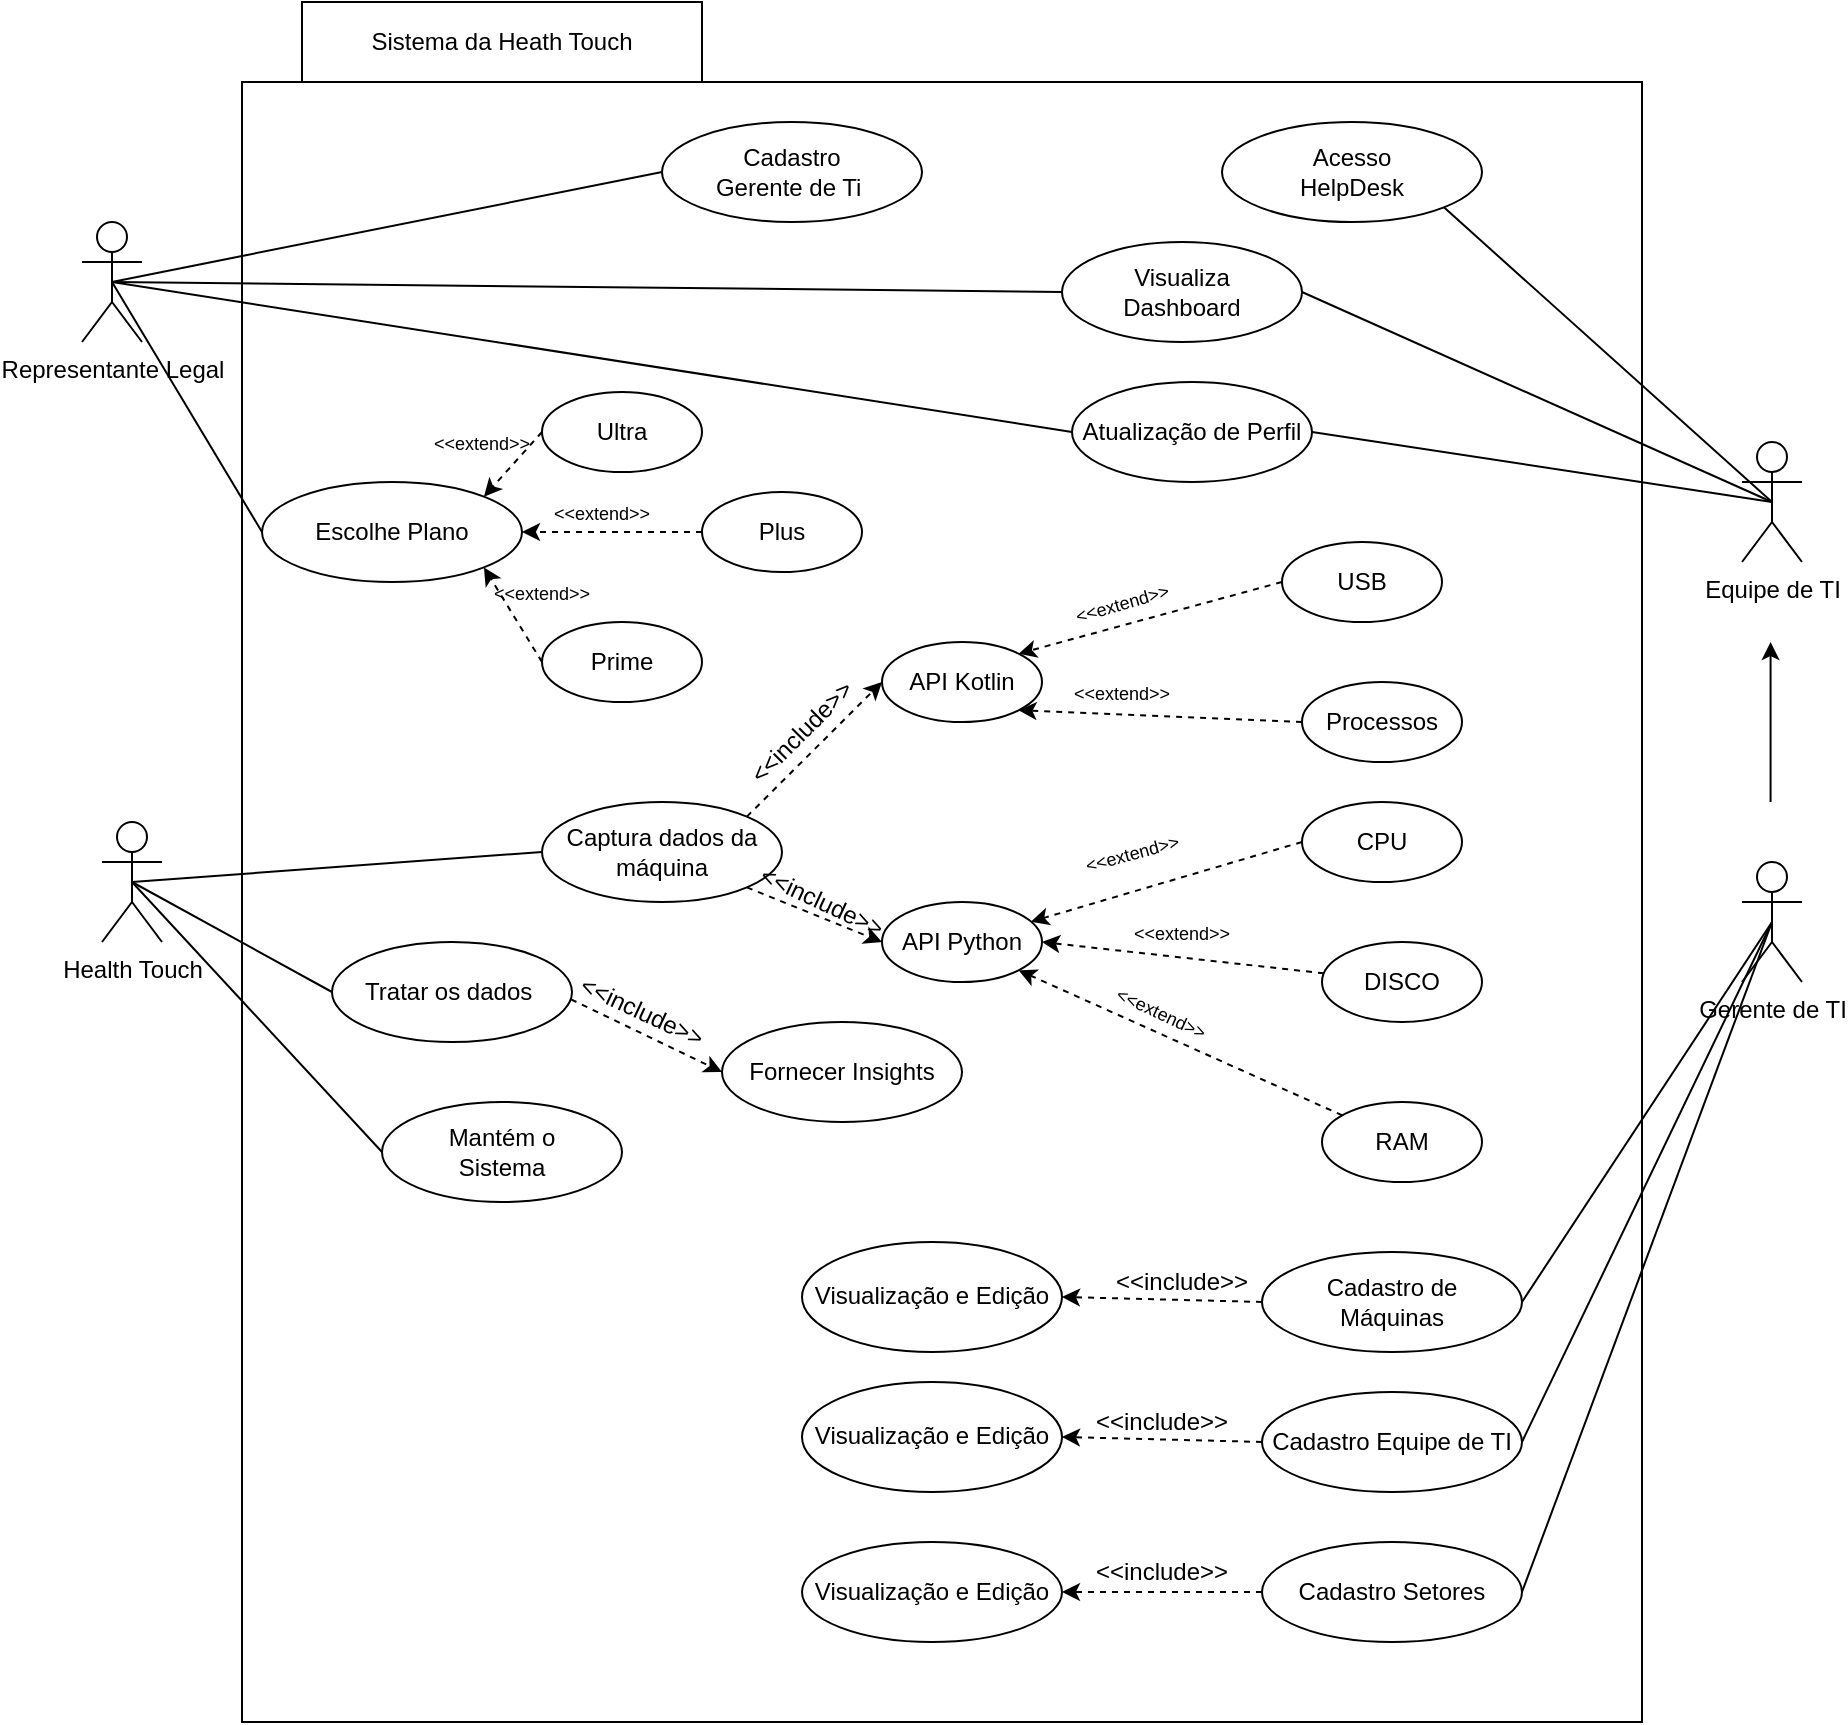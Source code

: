 <mxfile version="22.0.6" type="device">
  <diagram name="Página-1" id="TzQGWhrRq3P_4GPnMDOJ">
    <mxGraphModel dx="1764" dy="1064" grid="0" gridSize="10" guides="1" tooltips="1" connect="1" arrows="1" fold="1" page="0" pageScale="1" pageWidth="827" pageHeight="1169" math="0" shadow="0">
      <root>
        <mxCell id="0" />
        <mxCell id="1" parent="0" />
        <mxCell id="eNKc9XrcHKWjU5zMkzVL-1" value="" style="rounded=0;whiteSpace=wrap;html=1;labelBackgroundColor=none;" parent="1" vertex="1">
          <mxGeometry x="130" y="200" width="700" height="820" as="geometry" />
        </mxCell>
        <mxCell id="eNKc9XrcHKWjU5zMkzVL-2" value="" style="rounded=0;whiteSpace=wrap;html=1;labelBackgroundColor=none;" parent="1" vertex="1">
          <mxGeometry x="160" y="160" width="200" height="40" as="geometry" />
        </mxCell>
        <mxCell id="eNKc9XrcHKWjU5zMkzVL-3" value="Representante Legal" style="shape=umlActor;verticalLabelPosition=bottom;verticalAlign=top;html=1;outlineConnect=0;labelBackgroundColor=none;" parent="1" vertex="1">
          <mxGeometry x="50" y="270" width="30" height="60" as="geometry" />
        </mxCell>
        <mxCell id="eNKc9XrcHKWjU5zMkzVL-8" value="Sistema da Heath Touch" style="text;html=1;strokeColor=none;fillColor=none;align=center;verticalAlign=middle;whiteSpace=wrap;rounded=0;labelBackgroundColor=none;" parent="1" vertex="1">
          <mxGeometry x="175" y="165" width="170" height="30" as="geometry" />
        </mxCell>
        <mxCell id="eNKc9XrcHKWjU5zMkzVL-9" value="Cadastro &lt;br&gt;Gerente de Ti&amp;nbsp;" style="ellipse;whiteSpace=wrap;html=1;labelBackgroundColor=none;" parent="1" vertex="1">
          <mxGeometry x="340" y="220" width="130" height="50" as="geometry" />
        </mxCell>
        <mxCell id="eNKc9XrcHKWjU5zMkzVL-10" value="Atualização de Perfil" style="ellipse;whiteSpace=wrap;html=1;labelBackgroundColor=none;" parent="1" vertex="1">
          <mxGeometry x="545" y="350" width="120" height="50" as="geometry" />
        </mxCell>
        <mxCell id="IYecwTDi1rLfYt1T4-kQ-1" value="Visualiza&lt;br&gt;Dashboard" style="ellipse;whiteSpace=wrap;html=1;labelBackgroundColor=none;" parent="1" vertex="1">
          <mxGeometry x="540" y="280" width="120" height="50" as="geometry" />
        </mxCell>
        <mxCell id="IYecwTDi1rLfYt1T4-kQ-3" value="" style="endArrow=none;html=1;rounded=0;exitX=0.5;exitY=0.5;exitDx=0;exitDy=0;exitPerimeter=0;entryX=0;entryY=0.5;entryDx=0;entryDy=0;labelBackgroundColor=none;fontColor=default;" parent="1" source="eNKc9XrcHKWjU5zMkzVL-3" target="eNKc9XrcHKWjU5zMkzVL-9" edge="1">
          <mxGeometry width="50" height="50" relative="1" as="geometry">
            <mxPoint x="190" y="330" as="sourcePoint" />
            <mxPoint x="240" y="280" as="targetPoint" />
          </mxGeometry>
        </mxCell>
        <mxCell id="IYecwTDi1rLfYt1T4-kQ-4" value="" style="endArrow=none;html=1;rounded=0;exitX=0.5;exitY=0.5;exitDx=0;exitDy=0;exitPerimeter=0;entryX=0;entryY=0.5;entryDx=0;entryDy=0;labelBackgroundColor=none;fontColor=default;" parent="1" source="eNKc9XrcHKWjU5zMkzVL-3" target="eNKc9XrcHKWjU5zMkzVL-10" edge="1">
          <mxGeometry width="50" height="50" relative="1" as="geometry">
            <mxPoint x="105" y="310" as="sourcePoint" />
            <mxPoint x="330" y="275" as="targetPoint" />
          </mxGeometry>
        </mxCell>
        <mxCell id="IYecwTDi1rLfYt1T4-kQ-5" value="" style="endArrow=none;html=1;rounded=0;exitX=0.5;exitY=0.5;exitDx=0;exitDy=0;exitPerimeter=0;entryX=0;entryY=0.5;entryDx=0;entryDy=0;labelBackgroundColor=none;fontColor=default;" parent="1" source="eNKc9XrcHKWjU5zMkzVL-3" target="IYecwTDi1rLfYt1T4-kQ-1" edge="1">
          <mxGeometry width="50" height="50" relative="1" as="geometry">
            <mxPoint x="115" y="320" as="sourcePoint" />
            <mxPoint x="340" y="285" as="targetPoint" />
          </mxGeometry>
        </mxCell>
        <mxCell id="IYecwTDi1rLfYt1T4-kQ-6" value="" style="endArrow=none;html=1;rounded=0;exitX=0.5;exitY=0.5;exitDx=0;exitDy=0;exitPerimeter=0;entryX=1;entryY=0.5;entryDx=0;entryDy=0;labelBackgroundColor=none;fontColor=default;" parent="1" source="eNKc9XrcHKWjU5zMkzVL-5" target="eNKc9XrcHKWjU5zMkzVL-10" edge="1">
          <mxGeometry width="50" height="50" relative="1" as="geometry">
            <mxPoint x="250" y="500" as="sourcePoint" />
            <mxPoint x="300" y="450" as="targetPoint" />
          </mxGeometry>
        </mxCell>
        <mxCell id="IYecwTDi1rLfYt1T4-kQ-7" value="" style="endArrow=none;html=1;rounded=0;exitX=0.5;exitY=0.5;exitDx=0;exitDy=0;exitPerimeter=0;entryX=1;entryY=0.5;entryDx=0;entryDy=0;labelBackgroundColor=none;fontColor=default;" parent="1" source="eNKc9XrcHKWjU5zMkzVL-5" target="IYecwTDi1rLfYt1T4-kQ-1" edge="1">
          <mxGeometry width="50" height="50" relative="1" as="geometry">
            <mxPoint x="105" y="510" as="sourcePoint" />
            <mxPoint x="320" y="450" as="targetPoint" />
          </mxGeometry>
        </mxCell>
        <mxCell id="IYecwTDi1rLfYt1T4-kQ-9" value="" style="group;labelBackgroundColor=none;" parent="1" vertex="1" connectable="0">
          <mxGeometry x="880" y="380" width="30" height="270" as="geometry" />
        </mxCell>
        <mxCell id="eNKc9XrcHKWjU5zMkzVL-4" value="Gerente de TI" style="shape=umlActor;verticalLabelPosition=bottom;verticalAlign=top;html=1;outlineConnect=0;labelBackgroundColor=none;" parent="IYecwTDi1rLfYt1T4-kQ-9" vertex="1">
          <mxGeometry y="210" width="30" height="60" as="geometry" />
        </mxCell>
        <mxCell id="eNKc9XrcHKWjU5zMkzVL-5" value="Equipe de TI" style="shape=umlActor;verticalLabelPosition=bottom;verticalAlign=top;html=1;outlineConnect=0;labelBackgroundColor=none;" parent="IYecwTDi1rLfYt1T4-kQ-9" vertex="1">
          <mxGeometry width="30" height="60" as="geometry" />
        </mxCell>
        <mxCell id="eNKc9XrcHKWjU5zMkzVL-7" value="" style="endArrow=classic;html=1;rounded=0;labelBackgroundColor=none;fontColor=default;" parent="IYecwTDi1rLfYt1T4-kQ-9" edge="1">
          <mxGeometry width="50" height="50" relative="1" as="geometry">
            <mxPoint x="14.29" y="180" as="sourcePoint" />
            <mxPoint x="14.29" y="100" as="targetPoint" />
          </mxGeometry>
        </mxCell>
        <mxCell id="IYecwTDi1rLfYt1T4-kQ-14" value="" style="endArrow=none;html=1;rounded=0;entryX=0.5;entryY=0.5;entryDx=0;entryDy=0;entryPerimeter=0;exitX=1;exitY=0.5;exitDx=0;exitDy=0;labelBackgroundColor=none;fontColor=default;" parent="1" source="IYecwTDi1rLfYt1T4-kQ-13" target="eNKc9XrcHKWjU5zMkzVL-4" edge="1">
          <mxGeometry width="50" height="50" relative="1" as="geometry">
            <mxPoint x="320" y="600" as="sourcePoint" />
            <mxPoint x="370" y="550" as="targetPoint" />
          </mxGeometry>
        </mxCell>
        <mxCell id="IYecwTDi1rLfYt1T4-kQ-15" value="" style="endArrow=none;html=1;rounded=0;entryX=0.5;entryY=0.5;entryDx=0;entryDy=0;entryPerimeter=0;exitX=1;exitY=0.5;exitDx=0;exitDy=0;labelBackgroundColor=none;fontColor=default;" parent="1" source="IYecwTDi1rLfYt1T4-kQ-11" target="eNKc9XrcHKWjU5zMkzVL-4" edge="1">
          <mxGeometry width="50" height="50" relative="1" as="geometry">
            <mxPoint x="470" y="615" as="sourcePoint" />
            <mxPoint x="725" y="630" as="targetPoint" />
          </mxGeometry>
        </mxCell>
        <mxCell id="IYecwTDi1rLfYt1T4-kQ-16" value="" style="endArrow=none;html=1;rounded=0;entryX=0.5;entryY=0.5;entryDx=0;entryDy=0;entryPerimeter=0;exitX=1;exitY=0.5;exitDx=0;exitDy=0;labelBackgroundColor=none;fontColor=default;" parent="1" source="IYecwTDi1rLfYt1T4-kQ-12" target="eNKc9XrcHKWjU5zMkzVL-4" edge="1">
          <mxGeometry width="50" height="50" relative="1" as="geometry">
            <mxPoint x="480" y="625" as="sourcePoint" />
            <mxPoint x="735" y="640" as="targetPoint" />
          </mxGeometry>
        </mxCell>
        <mxCell id="bLp1pUF_GGz9j-9rpTH8-1" value="Health Touch" style="shape=umlActor;verticalLabelPosition=bottom;verticalAlign=top;html=1;outlineConnect=0;labelBackgroundColor=none;" parent="1" vertex="1">
          <mxGeometry x="60" y="570" width="30" height="60" as="geometry" />
        </mxCell>
        <mxCell id="bLp1pUF_GGz9j-9rpTH8-7" value="Captura dados da máquina" style="ellipse;whiteSpace=wrap;html=1;labelBackgroundColor=none;" parent="1" vertex="1">
          <mxGeometry x="280" y="560" width="120" height="50" as="geometry" />
        </mxCell>
        <mxCell id="bLp1pUF_GGz9j-9rpTH8-8" value="Tratar os dados&amp;nbsp;" style="ellipse;whiteSpace=wrap;html=1;labelBackgroundColor=none;" parent="1" vertex="1">
          <mxGeometry x="175" y="630" width="120" height="50" as="geometry" />
        </mxCell>
        <mxCell id="bLp1pUF_GGz9j-9rpTH8-10" value="" style="endArrow=none;html=1;rounded=0;exitX=0.5;exitY=0.5;exitDx=0;exitDy=0;exitPerimeter=0;entryX=0;entryY=0.5;entryDx=0;entryDy=0;labelBackgroundColor=none;fontColor=default;" parent="1" source="bLp1pUF_GGz9j-9rpTH8-1" target="bLp1pUF_GGz9j-9rpTH8-7" edge="1">
          <mxGeometry width="50" height="50" relative="1" as="geometry">
            <mxPoint x="240" y="660" as="sourcePoint" />
            <mxPoint x="290" y="610" as="targetPoint" />
          </mxGeometry>
        </mxCell>
        <mxCell id="bLp1pUF_GGz9j-9rpTH8-11" value="" style="endArrow=none;html=1;rounded=0;entryX=0;entryY=0.5;entryDx=0;entryDy=0;exitX=0.5;exitY=0.5;exitDx=0;exitDy=0;exitPerimeter=0;labelBackgroundColor=none;fontColor=default;" parent="1" source="bLp1pUF_GGz9j-9rpTH8-1" target="bLp1pUF_GGz9j-9rpTH8-8" edge="1">
          <mxGeometry width="50" height="50" relative="1" as="geometry">
            <mxPoint x="80" y="600" as="sourcePoint" />
            <mxPoint x="185" y="555" as="targetPoint" />
          </mxGeometry>
        </mxCell>
        <mxCell id="dobiGwJOMX_CLML3NSXw-3" value="" style="group;labelBackgroundColor=none;" parent="1" vertex="1" connectable="0">
          <mxGeometry x="175" y="779.998" width="595" height="200.002" as="geometry" />
        </mxCell>
        <mxCell id="bLp1pUF_GGz9j-9rpTH8-3" value="" style="group;labelBackgroundColor=none;" parent="dobiGwJOMX_CLML3NSXw-3" vertex="1" connectable="0">
          <mxGeometry x="245" width="350" height="200.002" as="geometry" />
        </mxCell>
        <mxCell id="IYecwTDi1rLfYt1T4-kQ-11" value="Cadastro Equipe de TI" style="ellipse;whiteSpace=wrap;html=1;labelBackgroundColor=none;" parent="bLp1pUF_GGz9j-9rpTH8-3" vertex="1">
          <mxGeometry x="220" y="74.982" width="130" height="50" as="geometry" />
        </mxCell>
        <mxCell id="IYecwTDi1rLfYt1T4-kQ-13" value="Cadastro de&lt;br&gt;Máquinas" style="ellipse;whiteSpace=wrap;html=1;labelBackgroundColor=none;" parent="bLp1pUF_GGz9j-9rpTH8-3" vertex="1">
          <mxGeometry x="220" y="4.982" width="130" height="50" as="geometry" />
        </mxCell>
        <mxCell id="IYecwTDi1rLfYt1T4-kQ-19" value="" style="endArrow=classic;html=1;rounded=0;exitX=0;exitY=0.5;exitDx=0;exitDy=0;entryX=1;entryY=0.5;entryDx=0;entryDy=0;dashed=1;labelBackgroundColor=none;fontColor=default;" parent="bLp1pUF_GGz9j-9rpTH8-3" source="IYecwTDi1rLfYt1T4-kQ-13" target="IYecwTDi1rLfYt1T4-kQ-20" edge="1">
          <mxGeometry width="50" height="50" relative="1" as="geometry">
            <mxPoint x="150" y="-35.018" as="sourcePoint" />
            <mxPoint x="200" y="-85.018" as="targetPoint" />
          </mxGeometry>
        </mxCell>
        <mxCell id="IYecwTDi1rLfYt1T4-kQ-20" value="Visualização e Edição" style="ellipse;whiteSpace=wrap;html=1;labelBackgroundColor=none;" parent="bLp1pUF_GGz9j-9rpTH8-3" vertex="1">
          <mxGeometry x="-10" width="130" height="54.98" as="geometry" />
        </mxCell>
        <mxCell id="IYecwTDi1rLfYt1T4-kQ-24" value="&amp;lt;&amp;lt;include&amp;gt;&amp;gt;" style="text;html=1;strokeColor=none;fillColor=none;align=center;verticalAlign=middle;whiteSpace=wrap;rounded=0;rotation=0;labelBackgroundColor=none;" parent="bLp1pUF_GGz9j-9rpTH8-3" vertex="1">
          <mxGeometry x="150" y="4.982" width="60" height="30" as="geometry" />
        </mxCell>
        <mxCell id="IYecwTDi1rLfYt1T4-kQ-25" value="&amp;lt;&amp;lt;include&amp;gt;&amp;gt;" style="text;html=1;strokeColor=none;fillColor=none;align=center;verticalAlign=middle;whiteSpace=wrap;rounded=0;rotation=0;labelBackgroundColor=none;" parent="bLp1pUF_GGz9j-9rpTH8-3" vertex="1">
          <mxGeometry x="140" y="74.982" width="60" height="30" as="geometry" />
        </mxCell>
        <mxCell id="IYecwTDi1rLfYt1T4-kQ-26" value="&amp;lt;&amp;lt;include&amp;gt;&amp;gt;" style="text;html=1;strokeColor=none;fillColor=none;align=center;verticalAlign=middle;whiteSpace=wrap;rounded=0;rotation=0;labelBackgroundColor=none;" parent="bLp1pUF_GGz9j-9rpTH8-3" vertex="1">
          <mxGeometry x="140" y="150.002" width="60" height="30" as="geometry" />
        </mxCell>
        <mxCell id="bLp1pUF_GGz9j-9rpTH8-4" value="Visualização e Edição" style="ellipse;whiteSpace=wrap;html=1;labelBackgroundColor=none;" parent="bLp1pUF_GGz9j-9rpTH8-3" vertex="1">
          <mxGeometry x="-10" y="70" width="130" height="54.98" as="geometry" />
        </mxCell>
        <mxCell id="IYecwTDi1rLfYt1T4-kQ-21" value="" style="endArrow=classic;html=1;rounded=0;exitX=0;exitY=0.5;exitDx=0;exitDy=0;entryX=1;entryY=0.5;entryDx=0;entryDy=0;dashed=1;labelBackgroundColor=none;fontColor=default;" parent="bLp1pUF_GGz9j-9rpTH8-3" source="IYecwTDi1rLfYt1T4-kQ-11" target="bLp1pUF_GGz9j-9rpTH8-4" edge="1">
          <mxGeometry width="50" height="50" relative="1" as="geometry">
            <mxPoint x="230" y="39.982" as="sourcePoint" />
            <mxPoint x="130" y="59.982" as="targetPoint" />
          </mxGeometry>
        </mxCell>
        <mxCell id="IYecwTDi1rLfYt1T4-kQ-12" value="Cadastro Setores" style="ellipse;whiteSpace=wrap;html=1;labelBackgroundColor=none;" parent="bLp1pUF_GGz9j-9rpTH8-3" vertex="1">
          <mxGeometry x="220" y="150.002" width="130" height="50" as="geometry" />
        </mxCell>
        <mxCell id="bLp1pUF_GGz9j-9rpTH8-5" value="Visualização e Edição" style="ellipse;whiteSpace=wrap;html=1;labelBackgroundColor=none;" parent="bLp1pUF_GGz9j-9rpTH8-3" vertex="1">
          <mxGeometry x="-10" y="150.002" width="130" height="50" as="geometry" />
        </mxCell>
        <mxCell id="IYecwTDi1rLfYt1T4-kQ-22" value="" style="endArrow=classic;html=1;rounded=0;exitX=0;exitY=0.5;exitDx=0;exitDy=0;entryX=1;entryY=0.5;entryDx=0;entryDy=0;dashed=1;labelBackgroundColor=none;fontColor=default;" parent="bLp1pUF_GGz9j-9rpTH8-3" source="IYecwTDi1rLfYt1T4-kQ-12" target="bLp1pUF_GGz9j-9rpTH8-5" edge="1">
          <mxGeometry width="50" height="50" relative="1" as="geometry">
            <mxPoint x="240" y="-80.018" as="sourcePoint" />
            <mxPoint x="140" y="-60.018" as="targetPoint" />
          </mxGeometry>
        </mxCell>
        <mxCell id="dobiGwJOMX_CLML3NSXw-4" value="API Kotlin" style="ellipse;whiteSpace=wrap;html=1;labelBackgroundColor=none;" parent="1" vertex="1">
          <mxGeometry x="450" y="480" width="80" height="40" as="geometry" />
        </mxCell>
        <mxCell id="dobiGwJOMX_CLML3NSXw-5" value="API Python" style="ellipse;whiteSpace=wrap;html=1;labelBackgroundColor=none;" parent="1" vertex="1">
          <mxGeometry x="450" y="610" width="80" height="40" as="geometry" />
        </mxCell>
        <mxCell id="dobiGwJOMX_CLML3NSXw-8" value="" style="endArrow=classic;html=1;rounded=0;entryX=0;entryY=0.5;entryDx=0;entryDy=0;dashed=1;exitX=1;exitY=1;exitDx=0;exitDy=0;labelBackgroundColor=none;fontColor=default;" parent="1" source="bLp1pUF_GGz9j-9rpTH8-7" target="dobiGwJOMX_CLML3NSXw-5" edge="1">
          <mxGeometry width="50" height="50" relative="1" as="geometry">
            <mxPoint x="305" y="819.998" as="sourcePoint" />
            <mxPoint x="420" y="886.998" as="targetPoint" />
          </mxGeometry>
        </mxCell>
        <mxCell id="dobiGwJOMX_CLML3NSXw-9" value="" style="endArrow=classic;html=1;rounded=0;entryX=0;entryY=0.5;entryDx=0;entryDy=0;dashed=1;exitX=1;exitY=0;exitDx=0;exitDy=0;labelBackgroundColor=none;fontColor=default;" parent="1" source="bLp1pUF_GGz9j-9rpTH8-7" target="dobiGwJOMX_CLML3NSXw-4" edge="1">
          <mxGeometry width="50" height="50" relative="1" as="geometry">
            <mxPoint x="392" y="573" as="sourcePoint" />
            <mxPoint x="443" y="600" as="targetPoint" />
          </mxGeometry>
        </mxCell>
        <mxCell id="dobiGwJOMX_CLML3NSXw-11" value="RAM" style="ellipse;whiteSpace=wrap;html=1;labelBackgroundColor=none;" parent="1" vertex="1">
          <mxGeometry x="670" y="710" width="80" height="40" as="geometry" />
        </mxCell>
        <mxCell id="dobiGwJOMX_CLML3NSXw-12" value="CPU" style="ellipse;whiteSpace=wrap;html=1;labelBackgroundColor=none;" parent="1" vertex="1">
          <mxGeometry x="660" y="560" width="80" height="40" as="geometry" />
        </mxCell>
        <mxCell id="dobiGwJOMX_CLML3NSXw-13" value="DISCO" style="ellipse;whiteSpace=wrap;html=1;labelBackgroundColor=none;" parent="1" vertex="1">
          <mxGeometry x="670" y="630" width="80" height="40" as="geometry" />
        </mxCell>
        <mxCell id="dobiGwJOMX_CLML3NSXw-14" value="" style="endArrow=classic;html=1;rounded=0;entryX=1;entryY=1;entryDx=0;entryDy=0;dashed=1;labelBackgroundColor=none;fontColor=default;" parent="1" source="dobiGwJOMX_CLML3NSXw-11" target="dobiGwJOMX_CLML3NSXw-5" edge="1">
          <mxGeometry width="50" height="50" relative="1" as="geometry">
            <mxPoint x="392" y="573" as="sourcePoint" />
            <mxPoint x="453" y="650" as="targetPoint" />
          </mxGeometry>
        </mxCell>
        <mxCell id="dobiGwJOMX_CLML3NSXw-15" value="" style="endArrow=classic;html=1;rounded=0;entryX=1;entryY=0.5;entryDx=0;entryDy=0;dashed=1;labelBackgroundColor=none;fontColor=default;" parent="1" source="dobiGwJOMX_CLML3NSXw-13" target="dobiGwJOMX_CLML3NSXw-5" edge="1">
          <mxGeometry width="50" height="50" relative="1" as="geometry">
            <mxPoint x="544" y="692" as="sourcePoint" />
            <mxPoint x="521" y="664" as="targetPoint" />
          </mxGeometry>
        </mxCell>
        <mxCell id="dobiGwJOMX_CLML3NSXw-16" value="" style="endArrow=classic;html=1;rounded=0;dashed=1;exitX=0;exitY=0.5;exitDx=0;exitDy=0;labelBackgroundColor=none;fontColor=default;" parent="1" source="dobiGwJOMX_CLML3NSXw-12" target="dobiGwJOMX_CLML3NSXw-5" edge="1">
          <mxGeometry width="50" height="50" relative="1" as="geometry">
            <mxPoint x="554" y="702" as="sourcePoint" />
            <mxPoint x="531" y="674" as="targetPoint" />
          </mxGeometry>
        </mxCell>
        <mxCell id="dobiGwJOMX_CLML3NSXw-17" value="USB" style="ellipse;whiteSpace=wrap;html=1;labelBackgroundColor=none;" parent="1" vertex="1">
          <mxGeometry x="650" y="430" width="80" height="40" as="geometry" />
        </mxCell>
        <mxCell id="dobiGwJOMX_CLML3NSXw-18" value="" style="endArrow=classic;html=1;rounded=0;dashed=1;exitX=0;exitY=0.5;exitDx=0;exitDy=0;entryX=1;entryY=0;entryDx=0;entryDy=0;labelBackgroundColor=none;fontColor=default;" parent="1" source="dobiGwJOMX_CLML3NSXw-17" target="dobiGwJOMX_CLML3NSXw-4" edge="1">
          <mxGeometry width="50" height="50" relative="1" as="geometry">
            <mxPoint x="540" y="590" as="sourcePoint" />
            <mxPoint x="507" y="631" as="targetPoint" />
          </mxGeometry>
        </mxCell>
        <mxCell id="dobiGwJOMX_CLML3NSXw-19" value="Processos" style="ellipse;whiteSpace=wrap;html=1;labelBackgroundColor=none;" parent="1" vertex="1">
          <mxGeometry x="660" y="500" width="80" height="40" as="geometry" />
        </mxCell>
        <mxCell id="dobiGwJOMX_CLML3NSXw-20" value="" style="endArrow=classic;html=1;rounded=0;dashed=1;exitX=0;exitY=0.5;exitDx=0;exitDy=0;entryX=1;entryY=1;entryDx=0;entryDy=0;labelBackgroundColor=none;fontColor=default;" parent="1" source="dobiGwJOMX_CLML3NSXw-19" target="dobiGwJOMX_CLML3NSXw-4" edge="1">
          <mxGeometry width="50" height="50" relative="1" as="geometry">
            <mxPoint x="540" y="470" as="sourcePoint" />
            <mxPoint x="511" y="511" as="targetPoint" />
          </mxGeometry>
        </mxCell>
        <mxCell id="dobiGwJOMX_CLML3NSXw-21" value="Escolhe Plano" style="ellipse;whiteSpace=wrap;html=1;labelBackgroundColor=none;" parent="1" vertex="1">
          <mxGeometry x="140" y="400" width="130" height="50" as="geometry" />
        </mxCell>
        <mxCell id="dobiGwJOMX_CLML3NSXw-22" value="" style="endArrow=none;html=1;rounded=0;exitX=0.5;exitY=0.5;exitDx=0;exitDy=0;exitPerimeter=0;entryX=0;entryY=0.5;entryDx=0;entryDy=0;labelBackgroundColor=none;fontColor=default;" parent="1" source="eNKc9XrcHKWjU5zMkzVL-3" target="dobiGwJOMX_CLML3NSXw-21" edge="1">
          <mxGeometry width="50" height="50" relative="1" as="geometry">
            <mxPoint x="90" y="310" as="sourcePoint" />
            <mxPoint x="260" y="220" as="targetPoint" />
          </mxGeometry>
        </mxCell>
        <mxCell id="dobiGwJOMX_CLML3NSXw-23" value="Ultra" style="ellipse;whiteSpace=wrap;html=1;labelBackgroundColor=none;" parent="1" vertex="1">
          <mxGeometry x="280" y="355" width="80" height="40" as="geometry" />
        </mxCell>
        <mxCell id="dobiGwJOMX_CLML3NSXw-24" value="Plus" style="ellipse;whiteSpace=wrap;html=1;labelBackgroundColor=none;" parent="1" vertex="1">
          <mxGeometry x="360" y="405" width="80" height="40" as="geometry" />
        </mxCell>
        <mxCell id="dobiGwJOMX_CLML3NSXw-25" value="Prime" style="ellipse;whiteSpace=wrap;html=1;labelBackgroundColor=none;" parent="1" vertex="1">
          <mxGeometry x="280" y="470" width="80" height="40" as="geometry" />
        </mxCell>
        <mxCell id="dobiGwJOMX_CLML3NSXw-26" value="" style="endArrow=classic;html=1;rounded=0;dashed=1;exitX=0;exitY=0.5;exitDx=0;exitDy=0;entryX=1;entryY=0;entryDx=0;entryDy=0;labelBackgroundColor=none;fontColor=default;" parent="1" source="dobiGwJOMX_CLML3NSXw-23" target="dobiGwJOMX_CLML3NSXw-21" edge="1">
          <mxGeometry width="50" height="50" relative="1" as="geometry">
            <mxPoint x="540" y="470" as="sourcePoint" />
            <mxPoint x="498" y="496" as="targetPoint" />
          </mxGeometry>
        </mxCell>
        <mxCell id="dobiGwJOMX_CLML3NSXw-27" value="" style="endArrow=classic;html=1;rounded=0;dashed=1;entryX=1;entryY=0.5;entryDx=0;entryDy=0;labelBackgroundColor=none;fontColor=default;" parent="1" source="dobiGwJOMX_CLML3NSXw-24" target="dobiGwJOMX_CLML3NSXw-21" edge="1">
          <mxGeometry width="50" height="50" relative="1" as="geometry">
            <mxPoint x="290" y="385" as="sourcePoint" />
            <mxPoint x="261" y="417" as="targetPoint" />
          </mxGeometry>
        </mxCell>
        <mxCell id="dobiGwJOMX_CLML3NSXw-28" value="" style="endArrow=classic;html=1;rounded=0;dashed=1;exitX=0;exitY=0.5;exitDx=0;exitDy=0;entryX=1;entryY=1;entryDx=0;entryDy=0;labelBackgroundColor=none;fontColor=default;" parent="1" source="dobiGwJOMX_CLML3NSXw-25" target="dobiGwJOMX_CLML3NSXw-21" edge="1">
          <mxGeometry width="50" height="50" relative="1" as="geometry">
            <mxPoint x="300" y="395" as="sourcePoint" />
            <mxPoint x="271" y="427" as="targetPoint" />
          </mxGeometry>
        </mxCell>
        <mxCell id="dobiGwJOMX_CLML3NSXw-29" value="&lt;font style=&quot;font-size: 9px;&quot;&gt;&amp;lt;&amp;lt;extend&amp;gt;&amp;gt;&lt;/font&gt;" style="text;html=1;strokeColor=none;fillColor=none;align=center;verticalAlign=middle;whiteSpace=wrap;rounded=0;rotation=0;labelBackgroundColor=none;" parent="1" vertex="1">
          <mxGeometry x="250" y="440" width="60" height="30" as="geometry" />
        </mxCell>
        <mxCell id="dobiGwJOMX_CLML3NSXw-30" value="&lt;font style=&quot;font-size: 9px;&quot;&gt;&amp;lt;&amp;lt;extend&amp;gt;&amp;gt;&lt;/font&gt;" style="text;html=1;strokeColor=none;fillColor=none;align=center;verticalAlign=middle;whiteSpace=wrap;rounded=0;rotation=0;labelBackgroundColor=none;" parent="1" vertex="1">
          <mxGeometry x="280" y="400" width="60" height="30" as="geometry" />
        </mxCell>
        <mxCell id="dobiGwJOMX_CLML3NSXw-31" value="&lt;font style=&quot;font-size: 9px;&quot;&gt;&amp;lt;&amp;lt;extend&amp;gt;&amp;gt;&lt;/font&gt;" style="text;html=1;strokeColor=none;fillColor=none;align=center;verticalAlign=middle;whiteSpace=wrap;rounded=0;rotation=0;labelBackgroundColor=none;" parent="1" vertex="1">
          <mxGeometry x="220" y="365" width="60" height="30" as="geometry" />
        </mxCell>
        <mxCell id="dobiGwJOMX_CLML3NSXw-32" value="&lt;font style=&quot;font-size: 9px;&quot;&gt;&amp;lt;&amp;lt;extend&amp;gt;&amp;gt;&lt;/font&gt;" style="text;html=1;strokeColor=none;fillColor=none;align=center;verticalAlign=middle;whiteSpace=wrap;rounded=0;rotation=-16;labelBackgroundColor=none;" parent="1" vertex="1">
          <mxGeometry x="540" y="445" width="60" height="30" as="geometry" />
        </mxCell>
        <mxCell id="dobiGwJOMX_CLML3NSXw-33" value="&lt;font style=&quot;font-size: 9px;&quot;&gt;&amp;lt;&amp;lt;extend&amp;gt;&amp;gt;&lt;/font&gt;" style="text;html=1;strokeColor=none;fillColor=none;align=center;verticalAlign=middle;whiteSpace=wrap;rounded=0;rotation=0;labelBackgroundColor=none;" parent="1" vertex="1">
          <mxGeometry x="540" y="490" width="60" height="30" as="geometry" />
        </mxCell>
        <mxCell id="dobiGwJOMX_CLML3NSXw-34" value="&lt;font style=&quot;font-size: 9px;&quot;&gt;&amp;lt;&amp;lt;extend&amp;gt;&amp;gt;&lt;/font&gt;" style="text;html=1;strokeColor=none;fillColor=none;align=center;verticalAlign=middle;whiteSpace=wrap;rounded=0;rotation=0;labelBackgroundColor=none;" parent="1" vertex="1">
          <mxGeometry x="570" y="610" width="60" height="30" as="geometry" />
        </mxCell>
        <mxCell id="dobiGwJOMX_CLML3NSXw-35" value="&lt;font style=&quot;font-size: 9px;&quot;&gt;&amp;lt;&amp;lt;extend&amp;gt;&amp;gt;&lt;/font&gt;" style="text;html=1;strokeColor=none;fillColor=none;align=center;verticalAlign=middle;whiteSpace=wrap;rounded=0;rotation=-15;labelBackgroundColor=none;" parent="1" vertex="1">
          <mxGeometry x="545" y="570" width="60" height="30" as="geometry" />
        </mxCell>
        <mxCell id="dobiGwJOMX_CLML3NSXw-36" value="&lt;font style=&quot;font-size: 9px;&quot;&gt;&amp;lt;&amp;lt;extend&amp;gt;&amp;gt;&lt;/font&gt;" style="text;html=1;strokeColor=none;fillColor=none;align=center;verticalAlign=middle;whiteSpace=wrap;rounded=0;rotation=25;labelBackgroundColor=none;" parent="1" vertex="1">
          <mxGeometry x="560" y="650" width="60" height="30" as="geometry" />
        </mxCell>
        <mxCell id="dobiGwJOMX_CLML3NSXw-39" value="&amp;lt;&amp;lt;include&amp;gt;&amp;gt;" style="text;html=1;strokeColor=none;fillColor=none;align=center;verticalAlign=middle;whiteSpace=wrap;rounded=0;rotation=-45;labelBackgroundColor=none;" parent="1" vertex="1">
          <mxGeometry x="380" y="510" width="60" height="30" as="geometry" />
        </mxCell>
        <mxCell id="dobiGwJOMX_CLML3NSXw-42" value="&amp;lt;&amp;lt;include&amp;gt;&amp;gt;" style="text;html=1;strokeColor=none;fillColor=none;align=center;verticalAlign=middle;whiteSpace=wrap;rounded=0;rotation=25;labelBackgroundColor=none;" parent="1" vertex="1">
          <mxGeometry x="390" y="595" width="60" height="30" as="geometry" />
        </mxCell>
        <mxCell id="O74vzvm6s8nXJKtiw7Px-12" value="" style="endArrow=none;html=1;rounded=0;exitX=0.5;exitY=0.5;exitDx=0;exitDy=0;exitPerimeter=0;entryX=1;entryY=1;entryDx=0;entryDy=0;labelBackgroundColor=none;fontColor=default;" edge="1" parent="1" source="eNKc9XrcHKWjU5zMkzVL-5" target="O74vzvm6s8nXJKtiw7Px-13">
          <mxGeometry width="50" height="50" relative="1" as="geometry">
            <mxPoint x="900" y="380" as="sourcePoint" />
            <mxPoint x="680" y="280" as="targetPoint" />
          </mxGeometry>
        </mxCell>
        <mxCell id="O74vzvm6s8nXJKtiw7Px-13" value="Acesso&lt;br&gt;HelpDesk" style="ellipse;whiteSpace=wrap;html=1;labelBackgroundColor=none;" vertex="1" parent="1">
          <mxGeometry x="620" y="220" width="130" height="50" as="geometry" />
        </mxCell>
        <mxCell id="O74vzvm6s8nXJKtiw7Px-15" value="&amp;lt;&amp;lt;include&amp;gt;&amp;gt;" style="text;html=1;strokeColor=none;fillColor=none;align=center;verticalAlign=middle;whiteSpace=wrap;rounded=0;rotation=25;labelBackgroundColor=none;" vertex="1" parent="1">
          <mxGeometry x="300" y="650" width="60" height="30" as="geometry" />
        </mxCell>
        <mxCell id="O74vzvm6s8nXJKtiw7Px-18" value="" style="endArrow=classic;html=1;rounded=0;dashed=1;exitX=0.996;exitY=0.574;exitDx=0;exitDy=0;exitPerimeter=0;entryX=0;entryY=0.5;entryDx=0;entryDy=0;labelBackgroundColor=none;fontColor=default;" edge="1" parent="1" source="bLp1pUF_GGz9j-9rpTH8-8" target="O74vzvm6s8nXJKtiw7Px-19">
          <mxGeometry width="50" height="50" relative="1" as="geometry">
            <mxPoint x="313" y="650" as="sourcePoint" />
            <mxPoint x="380" y="583" as="targetPoint" />
          </mxGeometry>
        </mxCell>
        <mxCell id="O74vzvm6s8nXJKtiw7Px-19" value="Fornecer Insights" style="ellipse;whiteSpace=wrap;html=1;labelBackgroundColor=none;" vertex="1" parent="1">
          <mxGeometry x="370" y="670" width="120" height="50" as="geometry" />
        </mxCell>
        <mxCell id="O74vzvm6s8nXJKtiw7Px-20" value="" style="endArrow=none;html=1;rounded=0;exitX=0.5;exitY=0.5;exitDx=0;exitDy=0;exitPerimeter=0;entryX=0;entryY=0.5;entryDx=0;entryDy=0;labelBackgroundColor=none;fontColor=default;" edge="1" parent="1" source="bLp1pUF_GGz9j-9rpTH8-1" target="O74vzvm6s8nXJKtiw7Px-22">
          <mxGeometry width="50" height="50" relative="1" as="geometry">
            <mxPoint x="85" y="610" as="sourcePoint" />
            <mxPoint x="230" y="780" as="targetPoint" />
          </mxGeometry>
        </mxCell>
        <mxCell id="O74vzvm6s8nXJKtiw7Px-22" value="Mantém o&lt;br&gt;Sistema" style="ellipse;whiteSpace=wrap;html=1;labelBackgroundColor=none;" vertex="1" parent="1">
          <mxGeometry x="200" y="710" width="120" height="50" as="geometry" />
        </mxCell>
      </root>
    </mxGraphModel>
  </diagram>
</mxfile>
